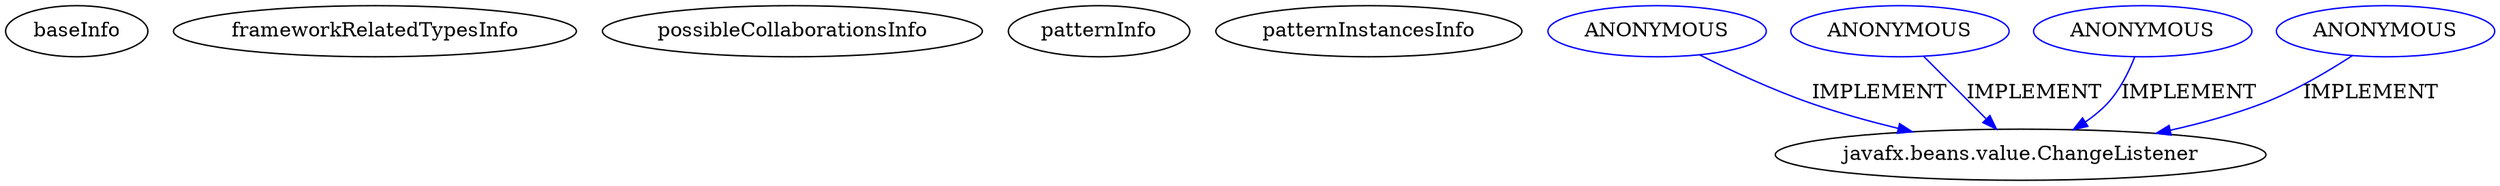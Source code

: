 digraph {
baseInfo[graphId=155,category="pattern",isAnonymous=false,possibleRelation=false]
frameworkRelatedTypesInfo[]
possibleCollaborationsInfo[]
patternInfo[frequency=13.0,patternRootClient=null]
patternInstancesInfo[0="hock323-eventManager~/hock323-eventManager/EventManager-master/src/eventManager/controller/pokerTournament/FormatController.java~FormatController~2993",1="if12b051-SWP_Paint~/if12b051-SWP_Paint/SWP_Paint-master/SWP_Paint/src/gui/MainController.java~MainController~3089",2="nablex-jfx-control-date~/nablex-jfx-control-date/jfx-control-date-master/src/main/java/be/nabu/jfx/control/date/DatePicker.java~DatePicker~3721",3="bianconejo-CEFX~/bianconejo-CEFX/CEFX-master/src/cefx/CEAjouterTypeLotController.java~CEAjouterTypeLotController~2052",4="suxue-tetris~/suxue-tetris/tetris-master/src/tetris/core/UIController.java~UIController~4358",5="amau-classifier~/amau-classifier/classifier-master/src/main/java/me/data/DataController.java~DataController~1800",6="bianconejo-CEFX~/bianconejo-CEFX/CEFX-master/src/cefx/CEPrincipalController.java~CEPrincipalController~2114",7="markosankovic-CP1401901_BUCKeUSBAccessory~/markosankovic-CP1401901_BUCKeUSBAccessory/CP1401901_BUCKeUSBAccessory-master/src/main/java/com/synapticon/buckeusbaccessory/FXMLController.java~FXMLController~3534",8="Totenfluch-TPrivateChat-Client~/Totenfluch-TPrivateChat-Client/TPrivateChat-Client-master/TPvtChat-C/src/me/Totenfluch/pack/Main.java~Main~1483",9="hock323-eventManager~/hock323-eventManager/EventManager-master/src/eventManager/controller/pokerTournament/TournamentController.java~TournamentController~3009",10="gossipgirls-spacetraders~/gossipgirls-spacetraders/spacetraders-master/src/spacetraders/NewGameController.java~NewGameController~2775",11="bianconejo-CEFX~/bianconejo-CEFX/CEFX-master/src/cefx/CECommandeController.java~CECommandeController~2084",12="didygo-gce-display~/didygo-gce-display/gce-display-master/src/proto1/DashBoard.java~DashBoard~2407"]
174[label="javafx.beans.value.ChangeListener",vertexType="FRAMEWORK_INTERFACE_TYPE",isFrameworkType=false]
201[label="ANONYMOUS",vertexType="REFERENCE_ANONYMOUS_DECLARATION",isFrameworkType=false,color=blue]
314[label="ANONYMOUS",vertexType="REFERENCE_ANONYMOUS_DECLARATION",isFrameworkType=false,color=blue]
389[label="ANONYMOUS",vertexType="REFERENCE_ANONYMOUS_DECLARATION",isFrameworkType=false,color=blue]
173[label="ANONYMOUS",vertexType="REFERENCE_ANONYMOUS_DECLARATION",isFrameworkType=false,color=blue]
173->174[label="IMPLEMENT",color=blue]
201->174[label="IMPLEMENT",color=blue]
314->174[label="IMPLEMENT",color=blue]
389->174[label="IMPLEMENT",color=blue]
}
